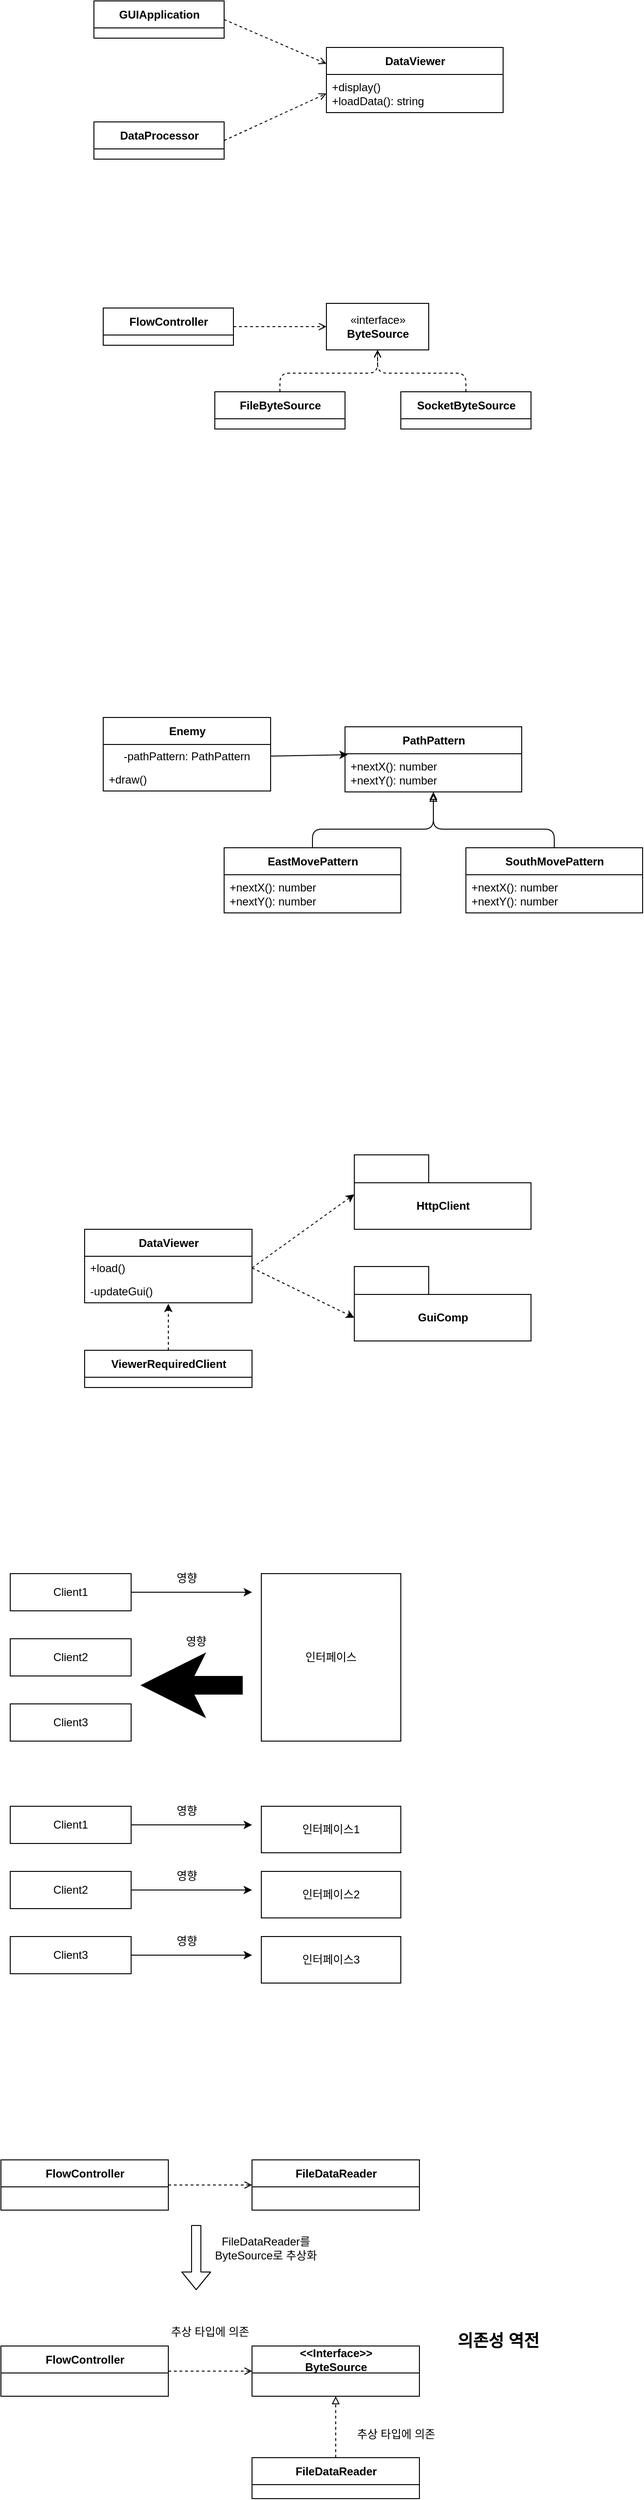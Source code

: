 <mxfile>
    <diagram id="Gv-rbHKh-OtAMMD02TT6" name="페이지-1">
        <mxGraphModel dx="673" dy="909" grid="1" gridSize="10" guides="0" tooltips="1" connect="1" arrows="1" fold="1" page="1" pageScale="1" pageWidth="827" pageHeight="1169" math="0" shadow="0">
            <root>
                <mxCell id="0"/>
                <mxCell id="1" parent="0"/>
                <mxCell id="6" value="" style="edgeStyle=none;html=1;dashed=1;endArrow=open;endFill=0;" parent="1" source="2" target="5" edge="1">
                    <mxGeometry relative="1" as="geometry"/>
                </mxCell>
                <mxCell id="2" value="FlowController" style="swimlane;fontStyle=1;align=center;verticalAlign=middle;childLayout=stackLayout;horizontal=1;startSize=29;horizontalStack=0;resizeParent=1;resizeParentMax=0;resizeLast=0;collapsible=0;marginBottom=0;html=1;" parent="1" vertex="1">
                    <mxGeometry x="170" y="390" width="140" height="40" as="geometry"/>
                </mxCell>
                <mxCell id="5" value="«interface»&lt;br&gt;&lt;b&gt;ByteSource&lt;/b&gt;" style="html=1;" parent="1" vertex="1">
                    <mxGeometry x="410" y="385" width="110" height="50" as="geometry"/>
                </mxCell>
                <mxCell id="10" style="edgeStyle=none;html=1;exitX=0.5;exitY=0;exitDx=0;exitDy=0;entryX=0.5;entryY=1;entryDx=0;entryDy=0;dashed=1;endArrow=open;endFill=0;" parent="1" source="8" target="5" edge="1">
                    <mxGeometry relative="1" as="geometry">
                        <Array as="points">
                            <mxPoint x="360" y="460"/>
                            <mxPoint x="465" y="460"/>
                        </Array>
                    </mxGeometry>
                </mxCell>
                <mxCell id="8" value="FileByteSource" style="swimlane;fontStyle=1;align=center;verticalAlign=middle;childLayout=stackLayout;horizontal=1;startSize=29;horizontalStack=0;resizeParent=1;resizeParentMax=0;resizeLast=0;collapsible=0;marginBottom=0;html=1;" parent="1" vertex="1">
                    <mxGeometry x="290" y="480" width="140" height="40" as="geometry"/>
                </mxCell>
                <mxCell id="11" style="edgeStyle=none;html=1;exitX=0.5;exitY=0;exitDx=0;exitDy=0;entryX=0.5;entryY=1;entryDx=0;entryDy=0;dashed=1;endArrow=open;endFill=0;" parent="1" source="9" target="5" edge="1">
                    <mxGeometry relative="1" as="geometry">
                        <Array as="points">
                            <mxPoint x="560" y="460"/>
                            <mxPoint x="465" y="460"/>
                        </Array>
                    </mxGeometry>
                </mxCell>
                <mxCell id="9" value="SocketByteSource" style="swimlane;fontStyle=1;align=center;verticalAlign=middle;childLayout=stackLayout;horizontal=1;startSize=29;horizontalStack=0;resizeParent=1;resizeParentMax=0;resizeLast=0;collapsible=0;marginBottom=0;html=1;" parent="1" vertex="1">
                    <mxGeometry x="490" y="480" width="140" height="40" as="geometry"/>
                </mxCell>
                <mxCell id="20" value="Enemy" style="swimlane;fontStyle=1;align=center;verticalAlign=middle;childLayout=stackLayout;horizontal=1;startSize=29;horizontalStack=0;resizeParent=1;resizeParentMax=0;resizeLast=0;collapsible=0;marginBottom=0;html=1;" parent="1" vertex="1">
                    <mxGeometry x="170" y="830" width="180" height="79" as="geometry"/>
                </mxCell>
                <mxCell id="21" value="-pathPattern: PathPattern" style="text;html=1;strokeColor=none;fillColor=none;align=center;verticalAlign=middle;spacingLeft=4;spacingRight=4;overflow=hidden;rotatable=0;points=[[0,0.5],[1,0.5]];portConstraint=eastwest;" parent="20" vertex="1">
                    <mxGeometry y="29" width="180" height="25" as="geometry"/>
                </mxCell>
                <mxCell id="22" value="+draw()" style="text;html=1;strokeColor=none;fillColor=none;align=left;verticalAlign=middle;spacingLeft=4;spacingRight=4;overflow=hidden;rotatable=0;points=[[0,0.5],[1,0.5]];portConstraint=eastwest;" parent="20" vertex="1">
                    <mxGeometry y="54" width="180" height="25" as="geometry"/>
                </mxCell>
                <mxCell id="24" value="PathPattern" style="swimlane;fontStyle=1;align=center;verticalAlign=middle;childLayout=stackLayout;horizontal=1;startSize=29;horizontalStack=0;resizeParent=1;resizeParentMax=0;resizeLast=0;collapsible=0;marginBottom=0;html=1;" parent="1" vertex="1">
                    <mxGeometry x="430" y="840" width="190" height="70" as="geometry"/>
                </mxCell>
                <mxCell id="26" value="+nextX(): number&lt;br&gt;+nextY(): number" style="text;html=1;strokeColor=none;fillColor=none;align=left;verticalAlign=middle;spacingLeft=4;spacingRight=4;overflow=hidden;rotatable=0;points=[[0,0.5],[1,0.5]];portConstraint=eastwest;" parent="24" vertex="1">
                    <mxGeometry y="29" width="190" height="41" as="geometry"/>
                </mxCell>
                <mxCell id="32" style="edgeStyle=none;html=1;exitX=0.5;exitY=0;exitDx=0;exitDy=0;entryX=0.5;entryY=1.049;entryDx=0;entryDy=0;entryPerimeter=0;endArrow=block;endFill=0;" parent="1" source="27" target="26" edge="1">
                    <mxGeometry relative="1" as="geometry">
                        <Array as="points">
                            <mxPoint x="395" y="950"/>
                            <mxPoint x="525" y="950"/>
                        </Array>
                    </mxGeometry>
                </mxCell>
                <mxCell id="27" value="EastMovePattern" style="swimlane;fontStyle=1;align=center;verticalAlign=middle;childLayout=stackLayout;horizontal=1;startSize=29;horizontalStack=0;resizeParent=1;resizeParentMax=0;resizeLast=0;collapsible=0;marginBottom=0;html=1;" parent="1" vertex="1">
                    <mxGeometry x="300" y="970" width="190" height="70" as="geometry"/>
                </mxCell>
                <mxCell id="28" value="+nextX(): number&lt;br&gt;+nextY(): number" style="text;html=1;strokeColor=none;fillColor=none;align=left;verticalAlign=middle;spacingLeft=4;spacingRight=4;overflow=hidden;rotatable=0;points=[[0,0.5],[1,0.5]];portConstraint=eastwest;" parent="27" vertex="1">
                    <mxGeometry y="29" width="190" height="41" as="geometry"/>
                </mxCell>
                <mxCell id="33" style="edgeStyle=none;html=1;endArrow=block;endFill=0;" parent="1" source="29" edge="1">
                    <mxGeometry relative="1" as="geometry">
                        <mxPoint x="525" y="910" as="targetPoint"/>
                        <Array as="points">
                            <mxPoint x="655" y="950"/>
                            <mxPoint x="525" y="950"/>
                        </Array>
                    </mxGeometry>
                </mxCell>
                <mxCell id="29" value="SouthMovePattern" style="swimlane;fontStyle=1;align=center;verticalAlign=middle;childLayout=stackLayout;horizontal=1;startSize=29;horizontalStack=0;resizeParent=1;resizeParentMax=0;resizeLast=0;collapsible=0;marginBottom=0;html=1;" parent="1" vertex="1">
                    <mxGeometry x="560" y="970" width="190" height="70" as="geometry"/>
                </mxCell>
                <mxCell id="30" value="+nextX(): number&lt;br&gt;+nextY(): number" style="text;html=1;strokeColor=none;fillColor=none;align=left;verticalAlign=middle;spacingLeft=4;spacingRight=4;overflow=hidden;rotatable=0;points=[[0,0.5],[1,0.5]];portConstraint=eastwest;" parent="29" vertex="1">
                    <mxGeometry y="29" width="190" height="41" as="geometry"/>
                </mxCell>
                <mxCell id="31" style="edgeStyle=none;html=1;exitX=1;exitY=0.5;exitDx=0;exitDy=0;entryX=0.016;entryY=0.024;entryDx=0;entryDy=0;entryPerimeter=0;" parent="1" source="21" target="26" edge="1">
                    <mxGeometry relative="1" as="geometry"/>
                </mxCell>
                <mxCell id="40" value="" style="group" vertex="1" connectable="0" parent="1">
                    <mxGeometry x="160" y="60" width="440" height="170" as="geometry"/>
                </mxCell>
                <mxCell id="34" value="GUIApplication" style="swimlane;fontStyle=1;align=center;verticalAlign=middle;childLayout=stackLayout;horizontal=1;startSize=29;horizontalStack=0;resizeParent=1;resizeParentMax=0;resizeLast=0;collapsible=0;marginBottom=0;html=1;" vertex="1" parent="40">
                    <mxGeometry width="140" height="40" as="geometry"/>
                </mxCell>
                <mxCell id="35" value="DataProcessor" style="swimlane;fontStyle=1;align=center;verticalAlign=middle;childLayout=stackLayout;horizontal=1;startSize=29;horizontalStack=0;resizeParent=1;resizeParentMax=0;resizeLast=0;collapsible=0;marginBottom=0;html=1;" vertex="1" parent="40">
                    <mxGeometry y="130" width="140" height="40" as="geometry"/>
                </mxCell>
                <mxCell id="36" value="DataViewer" style="swimlane;fontStyle=1;align=center;verticalAlign=middle;childLayout=stackLayout;horizontal=1;startSize=29;horizontalStack=0;resizeParent=1;resizeParentMax=0;resizeLast=0;collapsible=0;marginBottom=0;html=1;" vertex="1" parent="40">
                    <mxGeometry x="250" y="50" width="190" height="70" as="geometry"/>
                </mxCell>
                <mxCell id="37" value="+display()&lt;br&gt;+loadData(): string" style="text;html=1;strokeColor=none;fillColor=none;align=left;verticalAlign=middle;spacingLeft=4;spacingRight=4;overflow=hidden;rotatable=0;points=[[0,0.5],[1,0.5]];portConstraint=eastwest;" vertex="1" parent="36">
                    <mxGeometry y="29" width="190" height="41" as="geometry"/>
                </mxCell>
                <mxCell id="38" value="" style="edgeStyle=none;html=1;dashed=1;endArrow=open;endFill=0;exitX=1;exitY=0.5;exitDx=0;exitDy=0;entryX=0;entryY=0.25;entryDx=0;entryDy=0;" edge="1" parent="40" source="34" target="36">
                    <mxGeometry relative="1" as="geometry">
                        <mxPoint x="160" y="50" as="sourcePoint"/>
                        <mxPoint x="250" y="80" as="targetPoint"/>
                    </mxGeometry>
                </mxCell>
                <mxCell id="39" value="" style="edgeStyle=none;html=1;dashed=1;endArrow=open;endFill=0;exitX=1;exitY=0.5;exitDx=0;exitDy=0;entryX=0;entryY=0.5;entryDx=0;entryDy=0;" edge="1" parent="40" source="35" target="37">
                    <mxGeometry relative="1" as="geometry">
                        <mxPoint x="160" y="160" as="sourcePoint"/>
                        <mxPoint x="250" y="80" as="targetPoint"/>
                    </mxGeometry>
                </mxCell>
                <mxCell id="41" value="DataViewer" style="swimlane;fontStyle=1;align=center;verticalAlign=middle;childLayout=stackLayout;horizontal=1;startSize=29;horizontalStack=0;resizeParent=1;resizeParentMax=0;resizeLast=0;collapsible=0;marginBottom=0;html=1;" vertex="1" parent="1">
                    <mxGeometry x="150" y="1380" width="180" height="79" as="geometry"/>
                </mxCell>
                <mxCell id="42" value="+load()" style="text;html=1;strokeColor=none;fillColor=none;align=left;verticalAlign=middle;spacingLeft=4;spacingRight=4;overflow=hidden;rotatable=0;points=[[0,0.5],[1,0.5]];portConstraint=eastwest;" vertex="1" parent="41">
                    <mxGeometry y="29" width="180" height="25" as="geometry"/>
                </mxCell>
                <mxCell id="43" value="-updateGui()" style="text;html=1;strokeColor=none;fillColor=none;align=left;verticalAlign=middle;spacingLeft=4;spacingRight=4;overflow=hidden;rotatable=0;points=[[0,0.5],[1,0.5]];portConstraint=eastwest;" vertex="1" parent="41">
                    <mxGeometry y="54" width="180" height="25" as="geometry"/>
                </mxCell>
                <mxCell id="44" value="HttpClient" style="shape=folder;fontStyle=1;tabWidth=80;tabHeight=30;tabPosition=left;html=1;boundedLbl=1;" vertex="1" parent="1">
                    <mxGeometry x="440" y="1300" width="190" height="80" as="geometry"/>
                </mxCell>
                <mxCell id="45" value="GuiComp" style="shape=folder;fontStyle=1;tabWidth=80;tabHeight=30;tabPosition=left;html=1;boundedLbl=1;" vertex="1" parent="1">
                    <mxGeometry x="440" y="1420" width="190" height="80" as="geometry"/>
                </mxCell>
                <mxCell id="46" style="edgeStyle=none;html=1;exitX=1;exitY=0.5;exitDx=0;exitDy=0;entryX=0;entryY=0;entryDx=0;entryDy=42.5;entryPerimeter=0;dashed=1;" edge="1" parent="1" source="42" target="44">
                    <mxGeometry relative="1" as="geometry"/>
                </mxCell>
                <mxCell id="47" style="edgeStyle=none;html=1;exitX=1;exitY=0.5;exitDx=0;exitDy=0;entryX=0;entryY=0;entryDx=0;entryDy=55;entryPerimeter=0;dashed=1;" edge="1" parent="1" source="42" target="45">
                    <mxGeometry relative="1" as="geometry"/>
                </mxCell>
                <mxCell id="48" value="ViewerRequiredClient" style="swimlane;fontStyle=1;align=center;verticalAlign=middle;childLayout=stackLayout;horizontal=1;startSize=29;horizontalStack=0;resizeParent=1;resizeParentMax=0;resizeLast=0;collapsible=0;marginBottom=0;html=1;" vertex="1" parent="1">
                    <mxGeometry x="150" y="1510" width="180" height="40" as="geometry"/>
                </mxCell>
                <mxCell id="49" style="edgeStyle=none;html=1;exitX=0.5;exitY=0;exitDx=0;exitDy=0;dashed=1;" edge="1" parent="1" source="48">
                    <mxGeometry relative="1" as="geometry">
                        <mxPoint x="300" y="1490" as="sourcePoint"/>
                        <mxPoint x="240" y="1460" as="targetPoint"/>
                    </mxGeometry>
                </mxCell>
                <mxCell id="66" style="edgeStyle=none;html=1;exitX=1;exitY=0.5;exitDx=0;exitDy=0;endArrow=classic;endFill=1;" edge="1" parent="1" source="50">
                    <mxGeometry relative="1" as="geometry">
                        <mxPoint x="330" y="1770" as="targetPoint"/>
                    </mxGeometry>
                </mxCell>
                <mxCell id="50" value="Client1" style="rounded=0;whiteSpace=wrap;html=1;" vertex="1" parent="1">
                    <mxGeometry x="70" y="1750" width="130" height="40" as="geometry"/>
                </mxCell>
                <mxCell id="51" value="Client2" style="rounded=0;whiteSpace=wrap;html=1;" vertex="1" parent="1">
                    <mxGeometry x="70" y="1820" width="130" height="40" as="geometry"/>
                </mxCell>
                <mxCell id="52" value="Client3" style="rounded=0;whiteSpace=wrap;html=1;" vertex="1" parent="1">
                    <mxGeometry x="70" y="1890" width="130" height="40" as="geometry"/>
                </mxCell>
                <mxCell id="53" value="인터페이스" style="rounded=0;whiteSpace=wrap;html=1;" vertex="1" parent="1">
                    <mxGeometry x="340" y="1750" width="150" height="180" as="geometry"/>
                </mxCell>
                <mxCell id="67" value="영향" style="text;html=1;strokeColor=none;fillColor=none;align=center;verticalAlign=middle;whiteSpace=wrap;rounded=0;" vertex="1" parent="1">
                    <mxGeometry x="230" y="1740" width="60" height="30" as="geometry"/>
                </mxCell>
                <mxCell id="68" style="edgeStyle=none;html=1;endArrow=classic;endFill=1;endSize=6;jumpSize=10;strokeWidth=20;" edge="1" parent="1">
                    <mxGeometry relative="1" as="geometry">
                        <mxPoint x="210" y="1870" as="targetPoint"/>
                        <mxPoint x="320" y="1870" as="sourcePoint"/>
                    </mxGeometry>
                </mxCell>
                <mxCell id="69" value="영향" style="text;html=1;strokeColor=none;fillColor=none;align=center;verticalAlign=middle;whiteSpace=wrap;rounded=0;" vertex="1" parent="1">
                    <mxGeometry x="240" y="1808" width="60" height="30" as="geometry"/>
                </mxCell>
                <mxCell id="70" style="edgeStyle=none;html=1;exitX=1;exitY=0.5;exitDx=0;exitDy=0;endArrow=classic;endFill=1;" edge="1" parent="1" source="71">
                    <mxGeometry relative="1" as="geometry">
                        <mxPoint x="330" y="2020" as="targetPoint"/>
                    </mxGeometry>
                </mxCell>
                <mxCell id="71" value="Client1" style="rounded=0;whiteSpace=wrap;html=1;" vertex="1" parent="1">
                    <mxGeometry x="70" y="2000" width="130" height="40" as="geometry"/>
                </mxCell>
                <mxCell id="72" value="Client2" style="rounded=0;whiteSpace=wrap;html=1;" vertex="1" parent="1">
                    <mxGeometry x="70" y="2070" width="130" height="40" as="geometry"/>
                </mxCell>
                <mxCell id="73" value="Client3" style="rounded=0;whiteSpace=wrap;html=1;" vertex="1" parent="1">
                    <mxGeometry x="70" y="2140" width="130" height="40" as="geometry"/>
                </mxCell>
                <mxCell id="74" value="인터페이스1" style="rounded=0;whiteSpace=wrap;html=1;" vertex="1" parent="1">
                    <mxGeometry x="340" y="2000" width="150" height="50" as="geometry"/>
                </mxCell>
                <mxCell id="75" value="영향" style="text;html=1;strokeColor=none;fillColor=none;align=center;verticalAlign=middle;whiteSpace=wrap;rounded=0;" vertex="1" parent="1">
                    <mxGeometry x="230" y="1990" width="60" height="30" as="geometry"/>
                </mxCell>
                <mxCell id="78" value="인터페이스2" style="rounded=0;whiteSpace=wrap;html=1;" vertex="1" parent="1">
                    <mxGeometry x="340" y="2070" width="150" height="50" as="geometry"/>
                </mxCell>
                <mxCell id="79" value="인터페이스3" style="rounded=0;whiteSpace=wrap;html=1;" vertex="1" parent="1">
                    <mxGeometry x="340" y="2140" width="150" height="50" as="geometry"/>
                </mxCell>
                <mxCell id="80" style="edgeStyle=none;html=1;exitX=1;exitY=0.5;exitDx=0;exitDy=0;endArrow=classic;endFill=1;" edge="1" parent="1">
                    <mxGeometry relative="1" as="geometry">
                        <mxPoint x="330" y="2090" as="targetPoint"/>
                        <mxPoint x="200" y="2090" as="sourcePoint"/>
                    </mxGeometry>
                </mxCell>
                <mxCell id="81" value="영향" style="text;html=1;strokeColor=none;fillColor=none;align=center;verticalAlign=middle;whiteSpace=wrap;rounded=0;" vertex="1" parent="1">
                    <mxGeometry x="230" y="2060" width="60" height="30" as="geometry"/>
                </mxCell>
                <mxCell id="82" style="edgeStyle=none;html=1;exitX=1;exitY=0.5;exitDx=0;exitDy=0;endArrow=classic;endFill=1;" edge="1" parent="1">
                    <mxGeometry relative="1" as="geometry">
                        <mxPoint x="330" y="2160" as="targetPoint"/>
                        <mxPoint x="200" y="2160" as="sourcePoint"/>
                    </mxGeometry>
                </mxCell>
                <mxCell id="83" value="영향" style="text;html=1;strokeColor=none;fillColor=none;align=center;verticalAlign=middle;whiteSpace=wrap;rounded=0;" vertex="1" parent="1">
                    <mxGeometry x="230" y="2130" width="60" height="30" as="geometry"/>
                </mxCell>
                <mxCell id="85" value="FlowController" style="swimlane;fontStyle=1;align=center;verticalAlign=middle;childLayout=stackLayout;horizontal=1;startSize=29;horizontalStack=0;resizeParent=1;resizeParentMax=0;resizeLast=0;collapsible=0;marginBottom=0;html=1;" vertex="1" parent="1">
                    <mxGeometry x="60" y="2380" width="180" height="54" as="geometry"/>
                </mxCell>
                <mxCell id="88" value="FileDataReader" style="swimlane;fontStyle=1;align=center;verticalAlign=middle;childLayout=stackLayout;horizontal=1;startSize=29;horizontalStack=0;resizeParent=1;resizeParentMax=0;resizeLast=0;collapsible=0;marginBottom=0;html=1;" vertex="1" parent="1">
                    <mxGeometry x="330" y="2380" width="180" height="54" as="geometry"/>
                </mxCell>
                <mxCell id="89" style="edgeStyle=none;html=1;exitX=1;exitY=0.5;exitDx=0;exitDy=0;entryX=0;entryY=0.5;entryDx=0;entryDy=0;dashed=1;endArrow=open;endFill=0;" edge="1" parent="1" source="85" target="88">
                    <mxGeometry relative="1" as="geometry">
                        <mxPoint x="260" y="2519" as="sourcePoint"/>
                        <mxPoint x="370" y="2440" as="targetPoint"/>
                    </mxGeometry>
                </mxCell>
                <mxCell id="90" value="" style="shape=flexArrow;endArrow=classic;html=1;endSize=6;strokeWidth=1;jumpSize=10;" edge="1" parent="1">
                    <mxGeometry width="50" height="50" relative="1" as="geometry">
                        <mxPoint x="270" y="2450" as="sourcePoint"/>
                        <mxPoint x="270" y="2520" as="targetPoint"/>
                    </mxGeometry>
                </mxCell>
                <mxCell id="91" value="FileDataReader를 ByteSource로 추상화" style="text;html=1;strokeColor=none;fillColor=none;align=center;verticalAlign=middle;whiteSpace=wrap;rounded=0;" vertex="1" parent="1">
                    <mxGeometry x="280" y="2460" width="130" height="30" as="geometry"/>
                </mxCell>
                <mxCell id="92" value="FlowController" style="swimlane;fontStyle=1;align=center;verticalAlign=middle;childLayout=stackLayout;horizontal=1;startSize=29;horizontalStack=0;resizeParent=1;resizeParentMax=0;resizeLast=0;collapsible=0;marginBottom=0;html=1;" vertex="1" parent="1">
                    <mxGeometry x="60" y="2580" width="180" height="54" as="geometry"/>
                </mxCell>
                <mxCell id="93" value="&amp;lt;&amp;lt;Interface&amp;gt;&amp;gt;&lt;br&gt;ByteSource" style="swimlane;fontStyle=1;align=center;verticalAlign=middle;childLayout=stackLayout;horizontal=1;startSize=29;horizontalStack=0;resizeParent=1;resizeParentMax=0;resizeLast=0;collapsible=0;marginBottom=0;html=1;" vertex="1" parent="1">
                    <mxGeometry x="330" y="2580" width="180" height="54" as="geometry"/>
                </mxCell>
                <mxCell id="94" style="edgeStyle=none;html=1;exitX=1;exitY=0.5;exitDx=0;exitDy=0;entryX=0;entryY=0.5;entryDx=0;entryDy=0;dashed=1;endArrow=open;endFill=0;" edge="1" parent="1" source="92" target="93">
                    <mxGeometry relative="1" as="geometry">
                        <mxPoint x="260" y="2719" as="sourcePoint"/>
                        <mxPoint x="370" y="2640" as="targetPoint"/>
                    </mxGeometry>
                </mxCell>
                <mxCell id="97" style="edgeStyle=none;jumpSize=10;html=1;entryX=0.5;entryY=1;entryDx=0;entryDy=0;endArrow=block;endFill=0;endSize=6;strokeWidth=1;dashed=1;" edge="1" parent="1" source="96" target="93">
                    <mxGeometry relative="1" as="geometry"/>
                </mxCell>
                <mxCell id="96" value="FileDataReader" style="swimlane;fontStyle=1;align=center;verticalAlign=middle;childLayout=stackLayout;horizontal=1;startSize=29;horizontalStack=0;resizeParent=1;resizeParentMax=0;resizeLast=0;collapsible=0;marginBottom=0;html=1;" vertex="1" parent="1">
                    <mxGeometry x="330" y="2700" width="180" height="44" as="geometry"/>
                </mxCell>
                <mxCell id="98" value="추상 타입에 의존" style="text;html=1;strokeColor=none;fillColor=none;align=center;verticalAlign=middle;whiteSpace=wrap;rounded=0;" vertex="1" parent="1">
                    <mxGeometry x="230" y="2550" width="110" height="30" as="geometry"/>
                </mxCell>
                <mxCell id="99" value="추상 타입에 의존" style="text;html=1;strokeColor=none;fillColor=none;align=center;verticalAlign=middle;whiteSpace=wrap;rounded=0;" vertex="1" parent="1">
                    <mxGeometry x="430" y="2660" width="110" height="30" as="geometry"/>
                </mxCell>
                <mxCell id="100" value="의존성 역전" style="text;html=1;strokeColor=none;fillColor=none;align=center;verticalAlign=middle;whiteSpace=wrap;rounded=0;fontStyle=1;fontSize=18;" vertex="1" parent="1">
                    <mxGeometry x="540" y="2560" width="110" height="30" as="geometry"/>
                </mxCell>
            </root>
        </mxGraphModel>
    </diagram>
</mxfile>